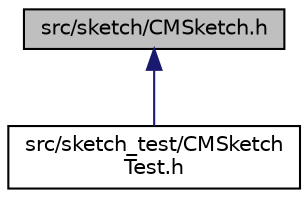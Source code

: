digraph "src/sketch/CMSketch.h"
{
 // LATEX_PDF_SIZE
  edge [fontname="Helvetica",fontsize="10",labelfontname="Helvetica",labelfontsize="10"];
  node [fontname="Helvetica",fontsize="10",shape=record];
  Node1 [label="src/sketch/CMSketch.h",height=0.2,width=0.4,color="black", fillcolor="grey75", style="filled", fontcolor="black",tooltip="Implementation of Count Min Sketch."];
  Node1 -> Node2 [dir="back",color="midnightblue",fontsize="10",style="solid",fontname="Helvetica"];
  Node2 [label="src/sketch_test/CMSketch\lTest.h",height=0.2,width=0.4,color="black", fillcolor="white", style="filled",URL="$_c_m_sketch_test_8h.html",tooltip="Test Count Min Sketch."];
}
